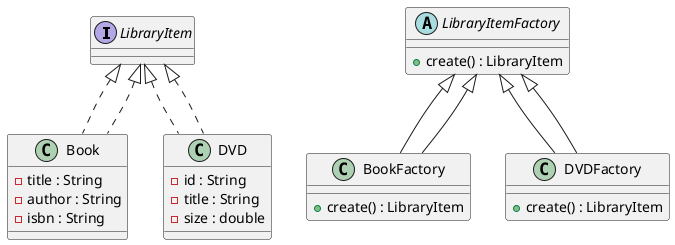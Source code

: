 @startuml

interface LibraryItem

class Book implements LibraryItem {
    - title : String
    - author : String
    - isbn : String
}

class DVD implements LibraryItem {
    - id : String
    - title : String
    - size : double
}

abstract class LibraryItemFactory {
    + create() : LibraryItem
}

class BookFactory extends LibraryItemFactory {
    + create() : LibraryItem
}

class DVDFactory extends LibraryItemFactory {
    + create() : LibraryItem
}

LibraryItemFactory <|-- BookFactory
LibraryItemFactory <|-- DVDFactory
LibraryItem <|.. Book
LibraryItem <|.. DVD
@enduml